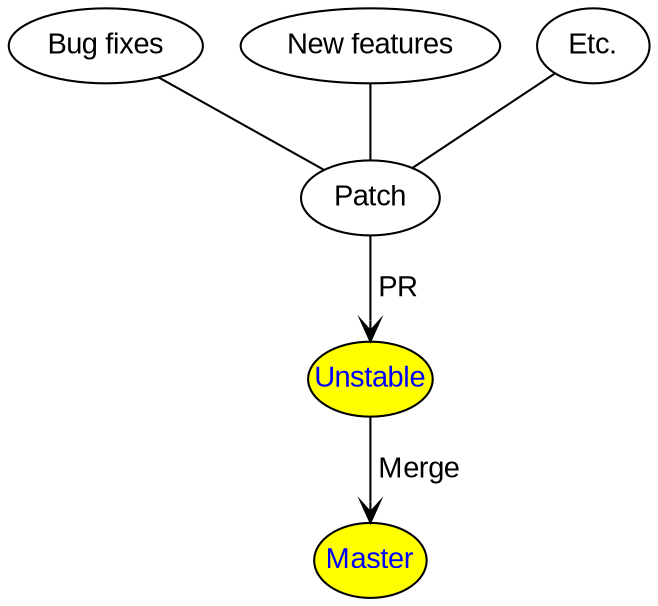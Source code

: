 digraph dev_cycle {
    node [fontname = "arial"]
    edge [fontname = "arial" arrowhead = "none"]
    {
        node [margin=0 fontcolor=blue shape=ellipse style=filled]
        master [fillcolor=yellow label="Master"]
        unstable [fillcolor=yellow label="Unstable"]
    }
    "Bug fixes" -> "Patch";
    "New features" -> "Patch";
    "Etc." -> "Patch";
    "Patch" -> unstable [label=" PR" arrowhead = "vee"];
    unstable -> master [label=" Merge" arrowhead = "vee"];
}
